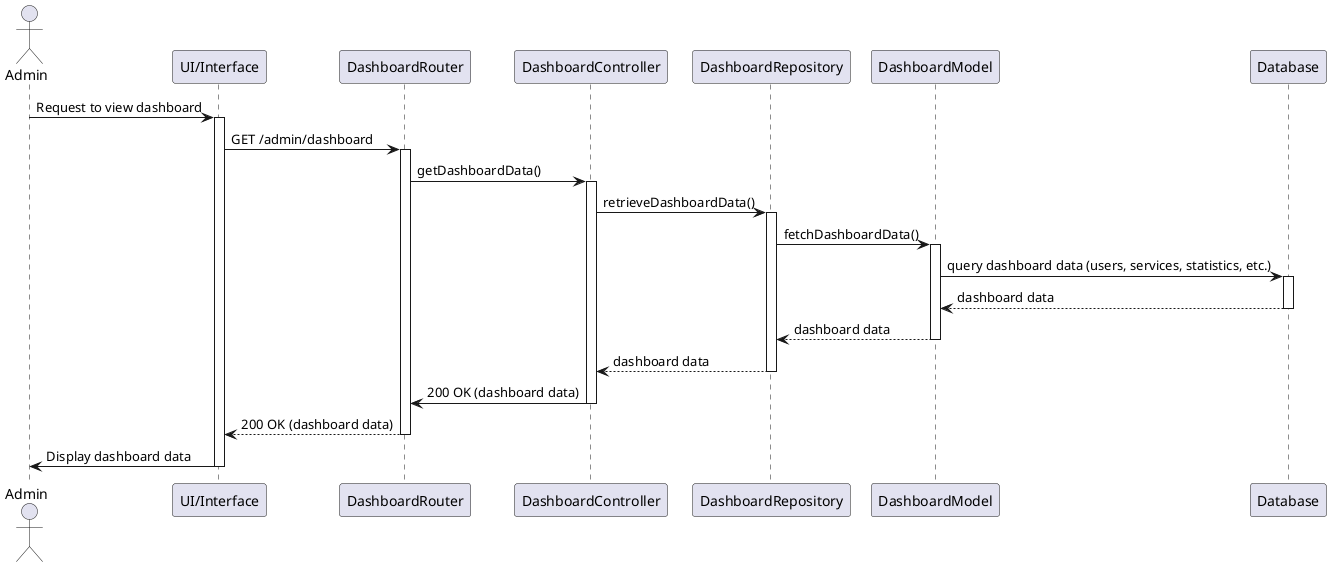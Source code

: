 @startuml
actor Admin
participant "UI/Interface" as UI
participant "DashboardRouter" as Router
participant "DashboardController" as Controller
participant "DashboardRepository" as Repository
participant "DashboardModel" as DashboardModel
participant "Database" as DB

Admin -> UI: Request to view dashboard
activate UI
UI -> Router: GET /admin/dashboard
activate Router
Router -> Controller: getDashboardData()
activate Controller
Controller -> Repository: retrieveDashboardData()
activate Repository

Repository -> DashboardModel: fetchDashboardData()
activate DashboardModel
DashboardModel -> DB: query dashboard data (users, services, statistics, etc.)
activate DB
DB --> DashboardModel: dashboard data
deactivate DB
DashboardModel --> Repository: dashboard data
deactivate DashboardModel
Repository --> Controller: dashboard data
deactivate Repository

Controller -> Router: 200 OK (dashboard data)
deactivate Controller
Router --> UI: 200 OK (dashboard data)
deactivate Router
UI -> Admin: Display dashboard data
deactivate UI
@enduml
